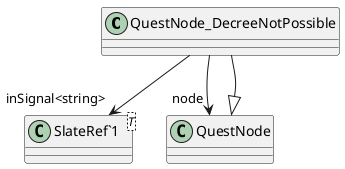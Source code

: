 @startuml
class QuestNode_DecreeNotPossible {
}
class "SlateRef`1"<T> {
}
QuestNode <|-- QuestNode_DecreeNotPossible
QuestNode_DecreeNotPossible --> "inSignal<string>" "SlateRef`1"
QuestNode_DecreeNotPossible --> "node" QuestNode
@enduml
